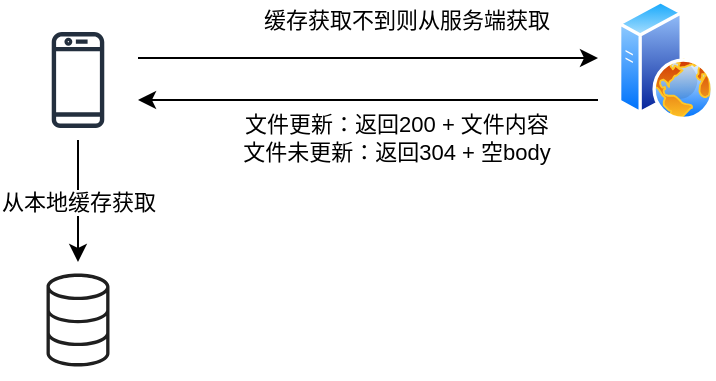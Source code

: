 <mxfile version="18.1.3" type="github">
  <diagram id="imvIGspGnV9eovQ4TVUC" name="Page-1">
    <mxGraphModel dx="946" dy="645" grid="1" gridSize="10" guides="1" tooltips="1" connect="1" arrows="1" fold="1" page="1" pageScale="1" pageWidth="1169" pageHeight="827" math="0" shadow="0">
      <root>
        <mxCell id="0" />
        <mxCell id="1" parent="0" />
        <mxCell id="uthg2pFocaPEbMSlvV8R-7" style="edgeStyle=orthogonalEdgeStyle;rounded=0;orthogonalLoop=1;jettySize=auto;html=1;fontColor=default;" edge="1" parent="1">
          <mxGeometry relative="1" as="geometry">
            <mxPoint x="500" y="179" as="targetPoint" />
            <mxPoint x="270" y="179" as="sourcePoint" />
          </mxGeometry>
        </mxCell>
        <mxCell id="uthg2pFocaPEbMSlvV8R-10" value="缓存获取不到则从服务端获取" style="edgeLabel;html=1;align=center;verticalAlign=middle;resizable=0;points=[];fontColor=default;" vertex="1" connectable="0" parent="uthg2pFocaPEbMSlvV8R-7">
          <mxGeometry x="0.165" y="3" relative="1" as="geometry">
            <mxPoint y="-16" as="offset" />
          </mxGeometry>
        </mxCell>
        <mxCell id="uthg2pFocaPEbMSlvV8R-8" value="从本地缓存获取" style="edgeStyle=orthogonalEdgeStyle;rounded=0;orthogonalLoop=1;jettySize=auto;html=1;fontColor=default;" edge="1" parent="1" source="uthg2pFocaPEbMSlvV8R-2" target="uthg2pFocaPEbMSlvV8R-3">
          <mxGeometry relative="1" as="geometry" />
        </mxCell>
        <mxCell id="uthg2pFocaPEbMSlvV8R-2" value="" style="sketch=0;outlineConnect=0;fontColor=#232F3E;gradientColor=none;strokeColor=#232F3E;fillColor=#ffffff;dashed=0;verticalLabelPosition=bottom;verticalAlign=top;align=center;html=1;fontSize=12;fontStyle=0;aspect=fixed;shape=mxgraph.aws4.resourceIcon;resIcon=mxgraph.aws4.mobile_client;labelBackgroundColor=none;" vertex="1" parent="1">
          <mxGeometry x="210" y="160" width="60" height="60" as="geometry" />
        </mxCell>
        <mxCell id="uthg2pFocaPEbMSlvV8R-3" value="" style="sketch=0;points=[[0,0,0],[0.25,0,0],[0.5,0,0],[0.75,0,0],[1,0,0],[0,1,0],[0.25,1,0],[0.5,1,0],[0.75,1,0],[1,1,0],[0,0.25,0],[0,0.5,0],[0,0.75,0],[1,0.25,0],[1,0.5,0],[1,0.75,0]];outlineConnect=0;fontColor=#232F3E;gradientColor=none;gradientDirection=north;fillColor=none;strokeColor=#1F1F1F;dashed=0;verticalLabelPosition=bottom;verticalAlign=top;align=center;html=1;fontSize=12;fontStyle=0;aspect=fixed;shape=mxgraph.aws4.resourceIcon;resIcon=mxgraph.aws4.database;labelBackgroundColor=none;" vertex="1" parent="1">
          <mxGeometry x="211" y="281" width="58" height="58" as="geometry" />
        </mxCell>
        <mxCell id="uthg2pFocaPEbMSlvV8R-4" value="" style="aspect=fixed;perimeter=ellipsePerimeter;html=1;align=center;shadow=0;dashed=0;spacingTop=3;image;image=img/lib/active_directory/web_server.svg;labelBackgroundColor=none;fontColor=default;strokeColor=#080808;fillColor=none;gradientColor=none;gradientDirection=east;" vertex="1" parent="1">
          <mxGeometry x="510" y="150" width="48" height="60" as="geometry" />
        </mxCell>
        <mxCell id="uthg2pFocaPEbMSlvV8R-9" value="" style="endArrow=classic;html=1;rounded=0;fontColor=default;" edge="1" parent="1">
          <mxGeometry width="50" height="50" relative="1" as="geometry">
            <mxPoint x="500" y="200" as="sourcePoint" />
            <mxPoint x="270" y="200" as="targetPoint" />
          </mxGeometry>
        </mxCell>
        <mxCell id="uthg2pFocaPEbMSlvV8R-11" value="文件更新：返回200 + 文件内容&lt;br&gt;文件未更新：返回304 + 空body" style="edgeLabel;html=1;align=center;verticalAlign=middle;resizable=0;points=[];fontColor=default;" vertex="1" connectable="0" parent="uthg2pFocaPEbMSlvV8R-9">
          <mxGeometry x="-0.052" y="1" relative="1" as="geometry">
            <mxPoint x="8" y="18" as="offset" />
          </mxGeometry>
        </mxCell>
      </root>
    </mxGraphModel>
  </diagram>
</mxfile>
